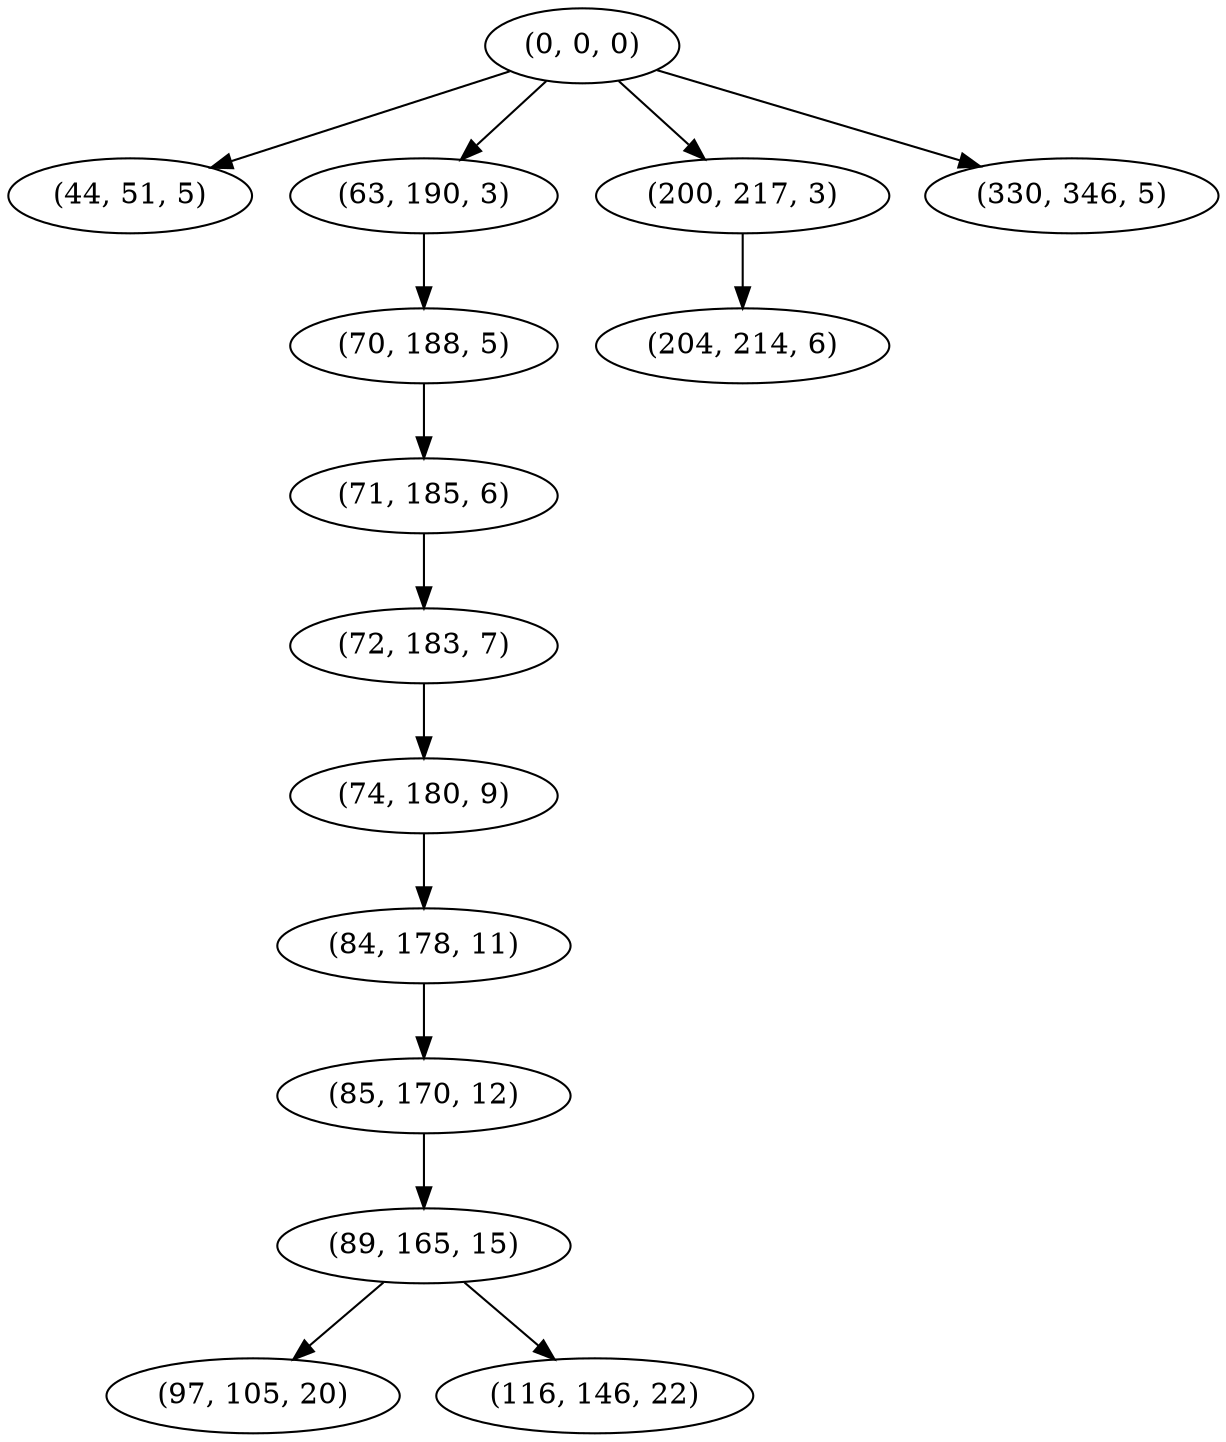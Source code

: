 digraph tree {
    "(0, 0, 0)";
    "(44, 51, 5)";
    "(63, 190, 3)";
    "(70, 188, 5)";
    "(71, 185, 6)";
    "(72, 183, 7)";
    "(74, 180, 9)";
    "(84, 178, 11)";
    "(85, 170, 12)";
    "(89, 165, 15)";
    "(97, 105, 20)";
    "(116, 146, 22)";
    "(200, 217, 3)";
    "(204, 214, 6)";
    "(330, 346, 5)";
    "(0, 0, 0)" -> "(44, 51, 5)";
    "(0, 0, 0)" -> "(63, 190, 3)";
    "(0, 0, 0)" -> "(200, 217, 3)";
    "(0, 0, 0)" -> "(330, 346, 5)";
    "(63, 190, 3)" -> "(70, 188, 5)";
    "(70, 188, 5)" -> "(71, 185, 6)";
    "(71, 185, 6)" -> "(72, 183, 7)";
    "(72, 183, 7)" -> "(74, 180, 9)";
    "(74, 180, 9)" -> "(84, 178, 11)";
    "(84, 178, 11)" -> "(85, 170, 12)";
    "(85, 170, 12)" -> "(89, 165, 15)";
    "(89, 165, 15)" -> "(97, 105, 20)";
    "(89, 165, 15)" -> "(116, 146, 22)";
    "(200, 217, 3)" -> "(204, 214, 6)";
}
